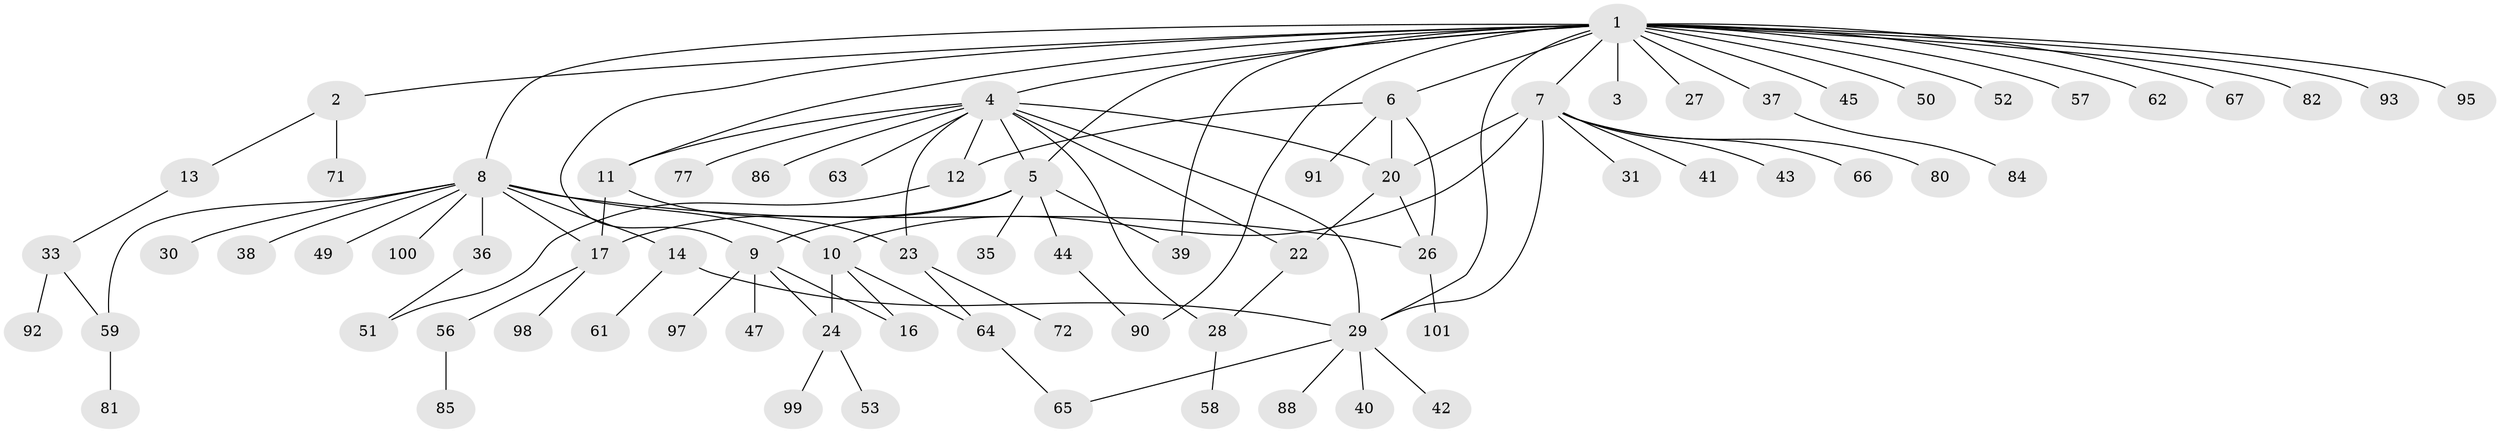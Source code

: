 // Generated by graph-tools (version 1.1) at 2025/23/03/03/25 07:23:53]
// undirected, 75 vertices, 99 edges
graph export_dot {
graph [start="1"]
  node [color=gray90,style=filled];
  1 [super="+21"];
  2;
  3;
  4 [super="+60"];
  5 [super="+32"];
  6 [super="+102"];
  7 [super="+54"];
  8 [super="+18"];
  9 [super="+25"];
  10 [super="+15"];
  11 [super="+46"];
  12 [super="+19"];
  13 [super="+96"];
  14;
  16;
  17 [super="+74"];
  20 [super="+68"];
  22 [super="+103"];
  23 [super="+69"];
  24 [super="+76"];
  26 [super="+34"];
  27;
  28;
  29 [super="+78"];
  30;
  31;
  33 [super="+48"];
  35;
  36 [super="+83"];
  37;
  38;
  39 [super="+87"];
  40;
  41;
  42 [super="+55"];
  43;
  44 [super="+75"];
  45;
  47;
  49;
  50;
  51;
  52;
  53;
  56 [super="+70"];
  57;
  58;
  59 [super="+73"];
  61;
  62;
  63;
  64 [super="+79"];
  65;
  66;
  67 [super="+94"];
  71;
  72;
  77 [super="+89"];
  80;
  81;
  82;
  84;
  85;
  86;
  88;
  90;
  91;
  92;
  93;
  95;
  97;
  98;
  99;
  100;
  101;
  1 -- 2;
  1 -- 3;
  1 -- 4;
  1 -- 5;
  1 -- 6;
  1 -- 7;
  1 -- 8;
  1 -- 9;
  1 -- 11;
  1 -- 29;
  1 -- 37;
  1 -- 39;
  1 -- 45;
  1 -- 50;
  1 -- 52;
  1 -- 57;
  1 -- 62;
  1 -- 67;
  1 -- 82;
  1 -- 90;
  1 -- 93;
  1 -- 95;
  1 -- 27;
  2 -- 13;
  2 -- 71;
  4 -- 11;
  4 -- 22;
  4 -- 23;
  4 -- 28;
  4 -- 29;
  4 -- 63;
  4 -- 86;
  4 -- 12;
  4 -- 77;
  4 -- 5;
  4 -- 20;
  5 -- 17;
  5 -- 35;
  5 -- 39;
  5 -- 44;
  5 -- 9;
  6 -- 12;
  6 -- 20;
  6 -- 26;
  6 -- 91;
  7 -- 10;
  7 -- 29;
  7 -- 31;
  7 -- 41;
  7 -- 43;
  7 -- 66;
  7 -- 80;
  7 -- 20;
  8 -- 14;
  8 -- 38;
  8 -- 49;
  8 -- 59;
  8 -- 100;
  8 -- 17;
  8 -- 36;
  8 -- 30;
  8 -- 26;
  8 -- 10;
  9 -- 16;
  9 -- 97;
  9 -- 24;
  9 -- 47;
  10 -- 16;
  10 -- 24;
  10 -- 64;
  11 -- 17;
  11 -- 23;
  12 -- 51;
  13 -- 33;
  14 -- 29;
  14 -- 61;
  17 -- 56;
  17 -- 98;
  20 -- 26;
  20 -- 22;
  22 -- 28;
  23 -- 72;
  23 -- 64;
  24 -- 53;
  24 -- 99;
  26 -- 101;
  28 -- 58;
  29 -- 40;
  29 -- 42;
  29 -- 65;
  29 -- 88;
  33 -- 59;
  33 -- 92;
  36 -- 51;
  37 -- 84;
  44 -- 90;
  56 -- 85;
  59 -- 81;
  64 -- 65;
}
